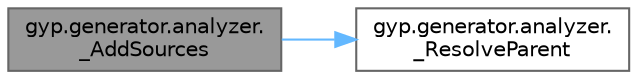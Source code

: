 digraph "gyp.generator.analyzer._AddSources"
{
 // LATEX_PDF_SIZE
  bgcolor="transparent";
  edge [fontname=Helvetica,fontsize=10,labelfontname=Helvetica,labelfontsize=10];
  node [fontname=Helvetica,fontsize=10,shape=box,height=0.2,width=0.4];
  rankdir="LR";
  Node1 [id="Node000001",label="gyp.generator.analyzer.\l_AddSources",height=0.2,width=0.4,color="gray40", fillcolor="grey60", style="filled", fontcolor="black",tooltip=" "];
  Node1 -> Node2 [id="edge3_Node000001_Node000002",color="steelblue1",style="solid",tooltip=" "];
  Node2 [id="Node000002",label="gyp.generator.analyzer.\l_ResolveParent",height=0.2,width=0.4,color="grey40", fillcolor="white", style="filled",URL="$namespacegyp_1_1generator_1_1analyzer.html#a08dd28bdc50e7bb4118685a6d89426d9",tooltip=" "];
}
